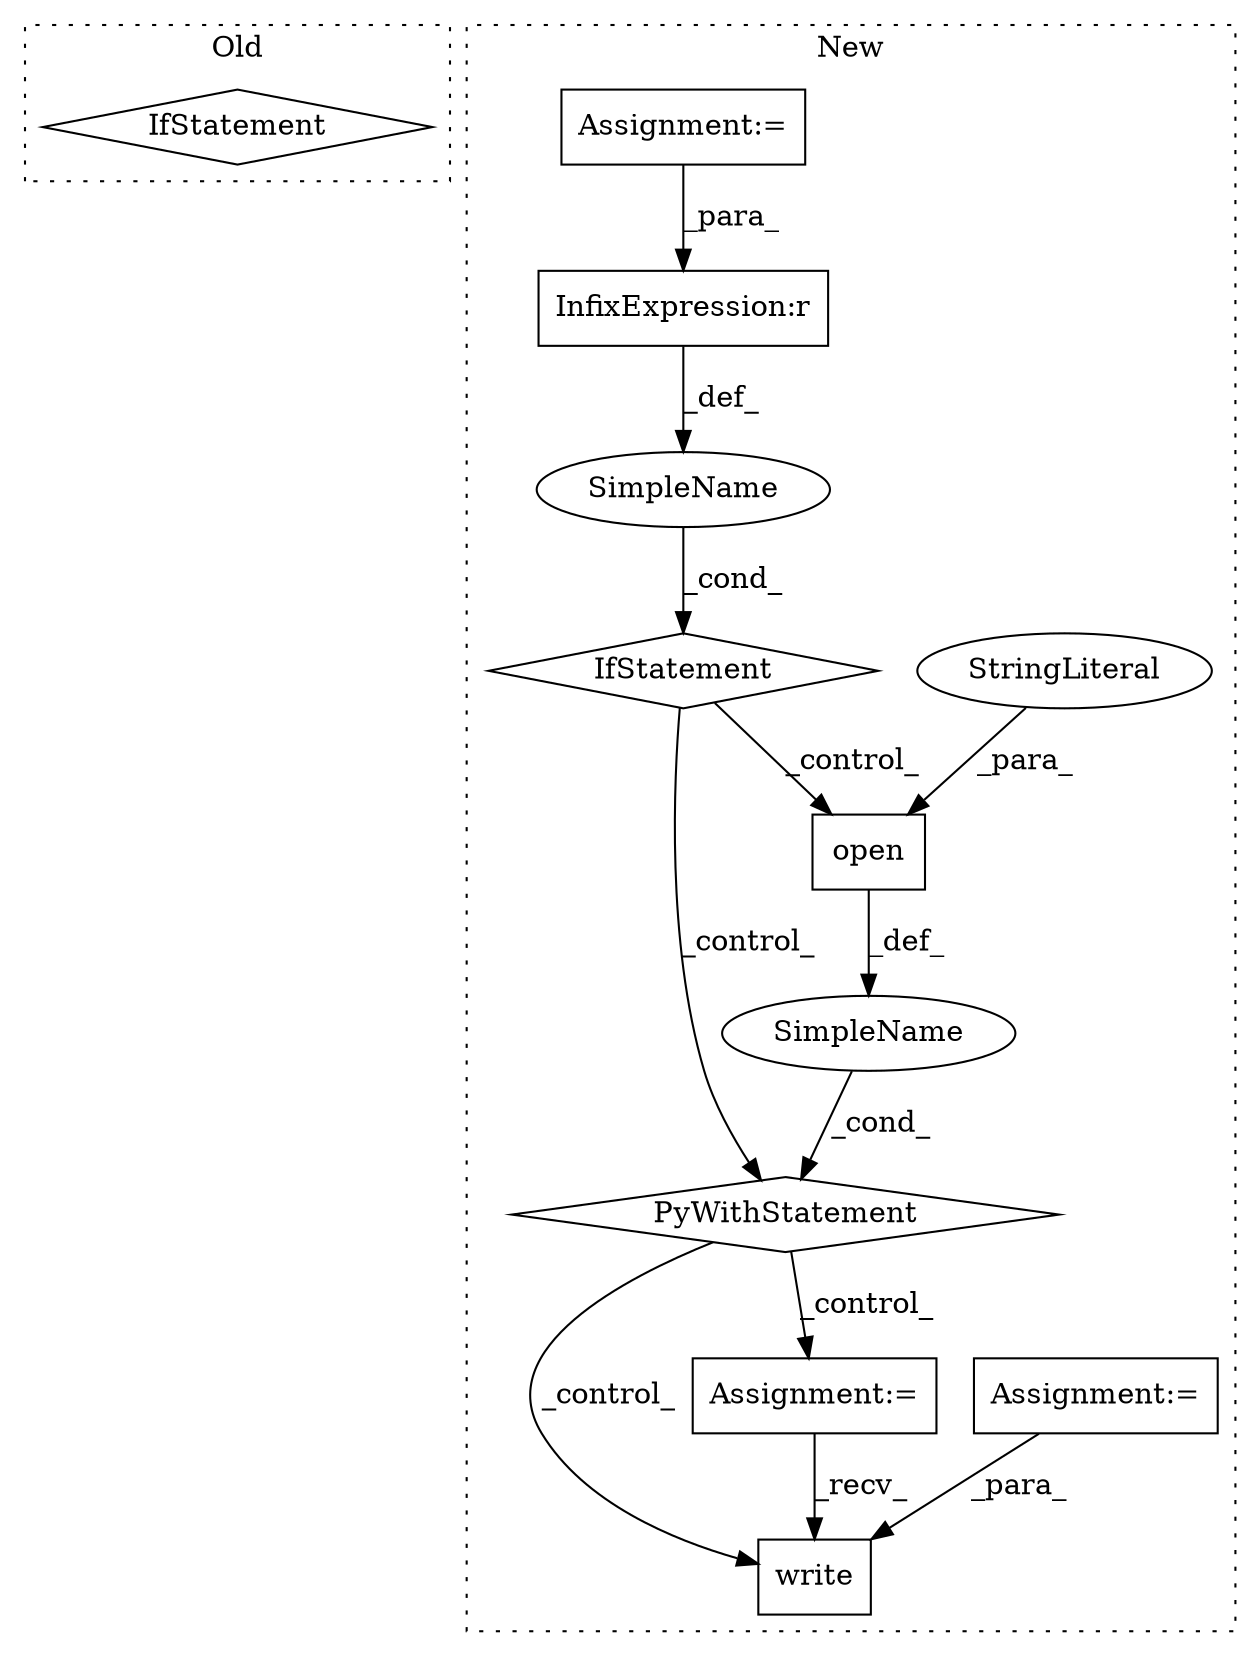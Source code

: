 digraph G {
subgraph cluster0 {
1 [label="IfStatement" a="25" s="4802,4841" l="10,2" shape="diamond"];
label = "Old";
style="dotted";
}
subgraph cluster1 {
2 [label="write" a="32" s="5794,5839" l="6,1" shape="box"];
3 [label="Assignment:=" a="7" s="4528" l="4" shape="box"];
4 [label="Assignment:=" a="7" s="5771" l="5" shape="box"];
5 [label="SimpleName" a="42" s="" l="" shape="ellipse"];
6 [label="PyWithStatement" a="104" s="5663,5753" l="10,2" shape="diamond"];
7 [label="open" a="32" s="5673,5752" l="5,1" shape="box"];
8 [label="StringLiteral" a="45" s="5745" l="7" shape="ellipse"];
9 [label="IfStatement" a="25" s="5586,5622" l="4,2" shape="diamond"];
10 [label="SimpleName" a="42" s="" l="" shape="ellipse"];
11 [label="InfixExpression:r" a="27" s="5617" l="4" shape="box"];
12 [label="Assignment:=" a="7" s="5575" l="2" shape="box"];
label = "New";
style="dotted";
}
3 -> 2 [label="_para_"];
4 -> 2 [label="_recv_"];
5 -> 6 [label="_cond_"];
6 -> 4 [label="_control_"];
6 -> 2 [label="_control_"];
7 -> 5 [label="_def_"];
8 -> 7 [label="_para_"];
9 -> 7 [label="_control_"];
9 -> 6 [label="_control_"];
10 -> 9 [label="_cond_"];
11 -> 10 [label="_def_"];
12 -> 11 [label="_para_"];
}